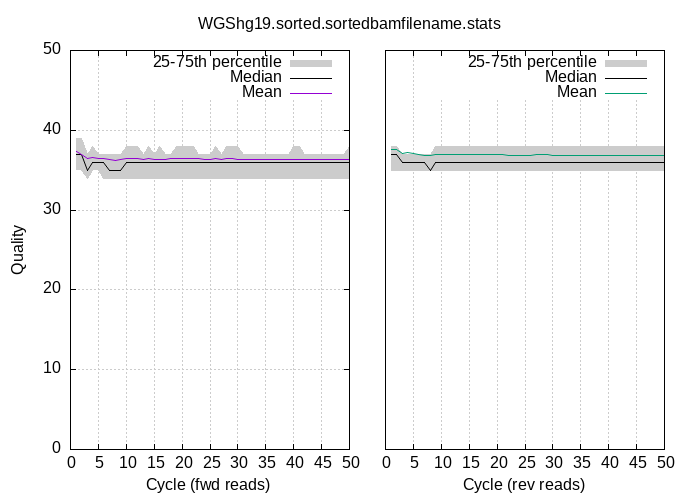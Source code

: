 
            set terminal png size 700,500 truecolor
            set output "./output/QC/samtools_stat_plots/WGShg19.sorted-quals2.png"
            set grid xtics ytics y2tics back lc rgb "#cccccc"
            set multiplot
             set rmargin 0; set lmargin 0; set tmargin 0; set bmargin 0; set origin 0.1,0.1; set size 0.4,0.8
            set yrange [0:50]
            set ylabel "Quality"
            set xlabel "Cycle (fwd reads)"
            plot '-' using 1:2:3 with filledcurve lt 1 lc rgb "#cccccc" t '25-75th percentile' , '-' using 1:2 with lines lc rgb "#000000" t 'Median', '-' using 1:2 with lines lt 1 t 'Mean'
        1	35	39
2	35	39
3	34	37
4	35	38
5	35	37
6	34	37
7	34	37
8	34	37
9	34	37
10	34	38
11	34	38
12	34	38
13	34	37
14	34	38
15	34	37
16	34	38
17	34	37
18	34	37
19	34	38
20	34	38
21	34	38
22	34	38
23	34	37
24	34	37
25	34	37
26	34	38
27	34	37
28	34	38
29	34	38
30	34	38
31	34	37
32	34	37
33	34	37
34	34	37
35	34	37
36	34	37
37	34	37
38	34	37
39	34	37
40	34	38
41	34	38
42	34	37
43	34	37
44	34	37
45	34	37
46	34	37
47	34	37
48	34	37
49	34	37
50	34	38
end
1	37
2	37
3	35
4	36
5	36
6	36
7	35
8	35
9	35
10	36
11	36
12	36
13	36
14	36
15	36
16	36
17	36
18	36
19	36
20	36
21	36
22	36
23	36
24	36
25	36
26	36
27	36
28	36
29	36
30	36
31	36
32	36
33	36
34	36
35	36
36	36
37	36
38	36
39	36
40	36
41	36
42	36
43	36
44	36
45	36
46	36
47	36
48	36
49	36
50	36
end
1	37.29
2	36.96
3	36.41
4	36.62
5	36.51
6	36.42
7	36.30
8	36.25
9	36.34
10	36.43
11	36.44
12	36.42
13	36.40
14	36.42
15	36.39
16	36.40
17	36.38
18	36.41
19	36.42
20	36.42
21	36.44
22	36.41
23	36.41
24	36.40
25	36.39
26	36.41
27	36.38
28	36.41
29	36.41
30	36.39
31	36.38
32	36.36
33	36.38
34	36.38
35	36.36
36	36.38
37	36.37
38	36.31
39	36.35
40	36.36
41	36.35
42	36.36
43	36.35
44	36.33
45	36.32
46	36.33
47	36.32
48	36.33
49	36.32
50	36.29
end

                set origin 0.55,0.1
                set size 0.4,0.8
                unset ytics
                set y2tics mirror
                set yrange [0:50]
                unset ylabel
                set xlabel "Cycle (rev reads)"
                set label "WGShg19.sorted.sortedbamfilename.stats" at screen 0.5,0.95 center noenhanced
                plot '-' using 1:2:3 with filledcurve lt 1 lc rgb "#cccccc" t '25-75th percentile' , '-' using 1:2 with lines lc rgb "#000000" t 'Median', '-' using 1:2 with lines lt 2 t 'Mean'
            1	35	38
2	35	38
3	35	37
4	35	37
5	35	37
6	35	37
7	35	37
8	35	37
9	35	38
10	35	38
11	35	38
12	35	38
13	35	38
14	35	38
15	35	38
16	35	38
17	35	38
18	35	38
19	35	38
20	35	38
21	35	38
22	35	38
23	35	38
24	35	38
25	35	38
26	35	38
27	35	38
28	35	38
29	35	38
30	35	38
31	35	38
32	35	38
33	35	38
34	35	38
35	35	38
36	35	38
37	35	38
38	35	38
39	35	38
40	35	38
41	35	38
42	35	38
43	35	38
44	35	38
45	35	38
46	35	38
47	35	38
48	35	38
49	35	38
50	35	38
end
1	37
2	37
3	36
4	36
5	36
6	36
7	36
8	35
9	36
10	36
11	36
12	36
13	36
14	36
15	36
16	36
17	36
18	36
19	36
20	36
21	36
22	36
23	36
24	36
25	36
26	36
27	36
28	36
29	36
30	36
31	36
32	36
33	36
34	36
35	36
36	36
37	36
38	36
39	36
40	36
41	36
42	36
43	36
44	36
45	36
46	36
47	36
48	36
49	36
50	36
end
1	37.57
2	37.56
3	37.10
4	37.16
5	37.10
6	37.00
7	36.89
8	36.83
9	36.93
10	37.01
11	37.01
12	37.00
13	36.95
14	36.93
15	36.92
16	36.91
17	36.92
18	36.92
19	36.91
20	36.93
21	36.93
22	36.90
23	36.89
24	36.87
25	36.87
26	36.86
27	36.91
28	36.91
29	36.91
30	36.89
31	36.89
32	36.87
33	36.88
34	36.88
35	36.88
36	36.87
37	36.87
38	36.85
39	36.82
40	36.87
41	36.86
42	36.86
43	36.85
44	36.83
45	36.83
46	36.84
47	36.82
48	36.82
49	36.84
50	36.82
end
